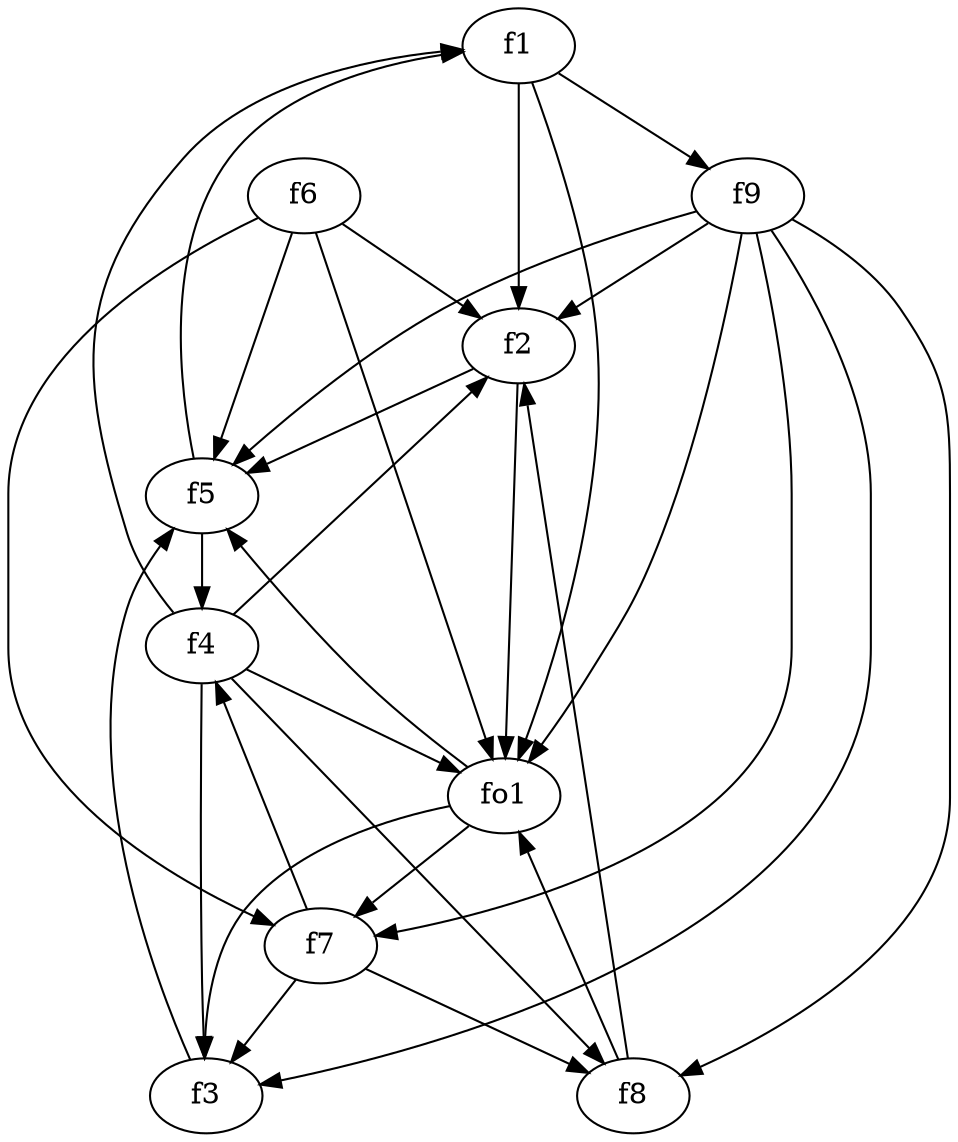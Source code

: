 strict digraph  {
f1;
f2;
f3;
f4;
f5;
f6;
f7;
f8;
f9;
fo1;
f1 -> f9  [weight=2];
f1 -> fo1  [weight=2];
f1 -> f2  [weight=2];
f2 -> fo1  [weight=2];
f2 -> f5  [weight=2];
f3 -> f5  [weight=2];
f4 -> fo1  [weight=2];
f4 -> f3  [weight=2];
f4 -> f1  [weight=2];
f4 -> f8  [weight=2];
f4 -> f2  [weight=2];
f5 -> f1  [weight=2];
f5 -> f4  [weight=2];
f6 -> f2  [weight=2];
f6 -> f7  [weight=2];
f6 -> f5  [weight=2];
f6 -> fo1  [weight=2];
f7 -> f8  [weight=2];
f7 -> f3  [weight=2];
f7 -> f4  [weight=2];
f8 -> fo1  [weight=2];
f8 -> f2  [weight=2];
f9 -> f5  [weight=2];
f9 -> f2  [weight=2];
f9 -> f3  [weight=2];
f9 -> fo1  [weight=2];
f9 -> f7  [weight=2];
f9 -> f8  [weight=2];
fo1 -> f5  [weight=2];
fo1 -> f7  [weight=2];
fo1 -> f3  [weight=2];
}

